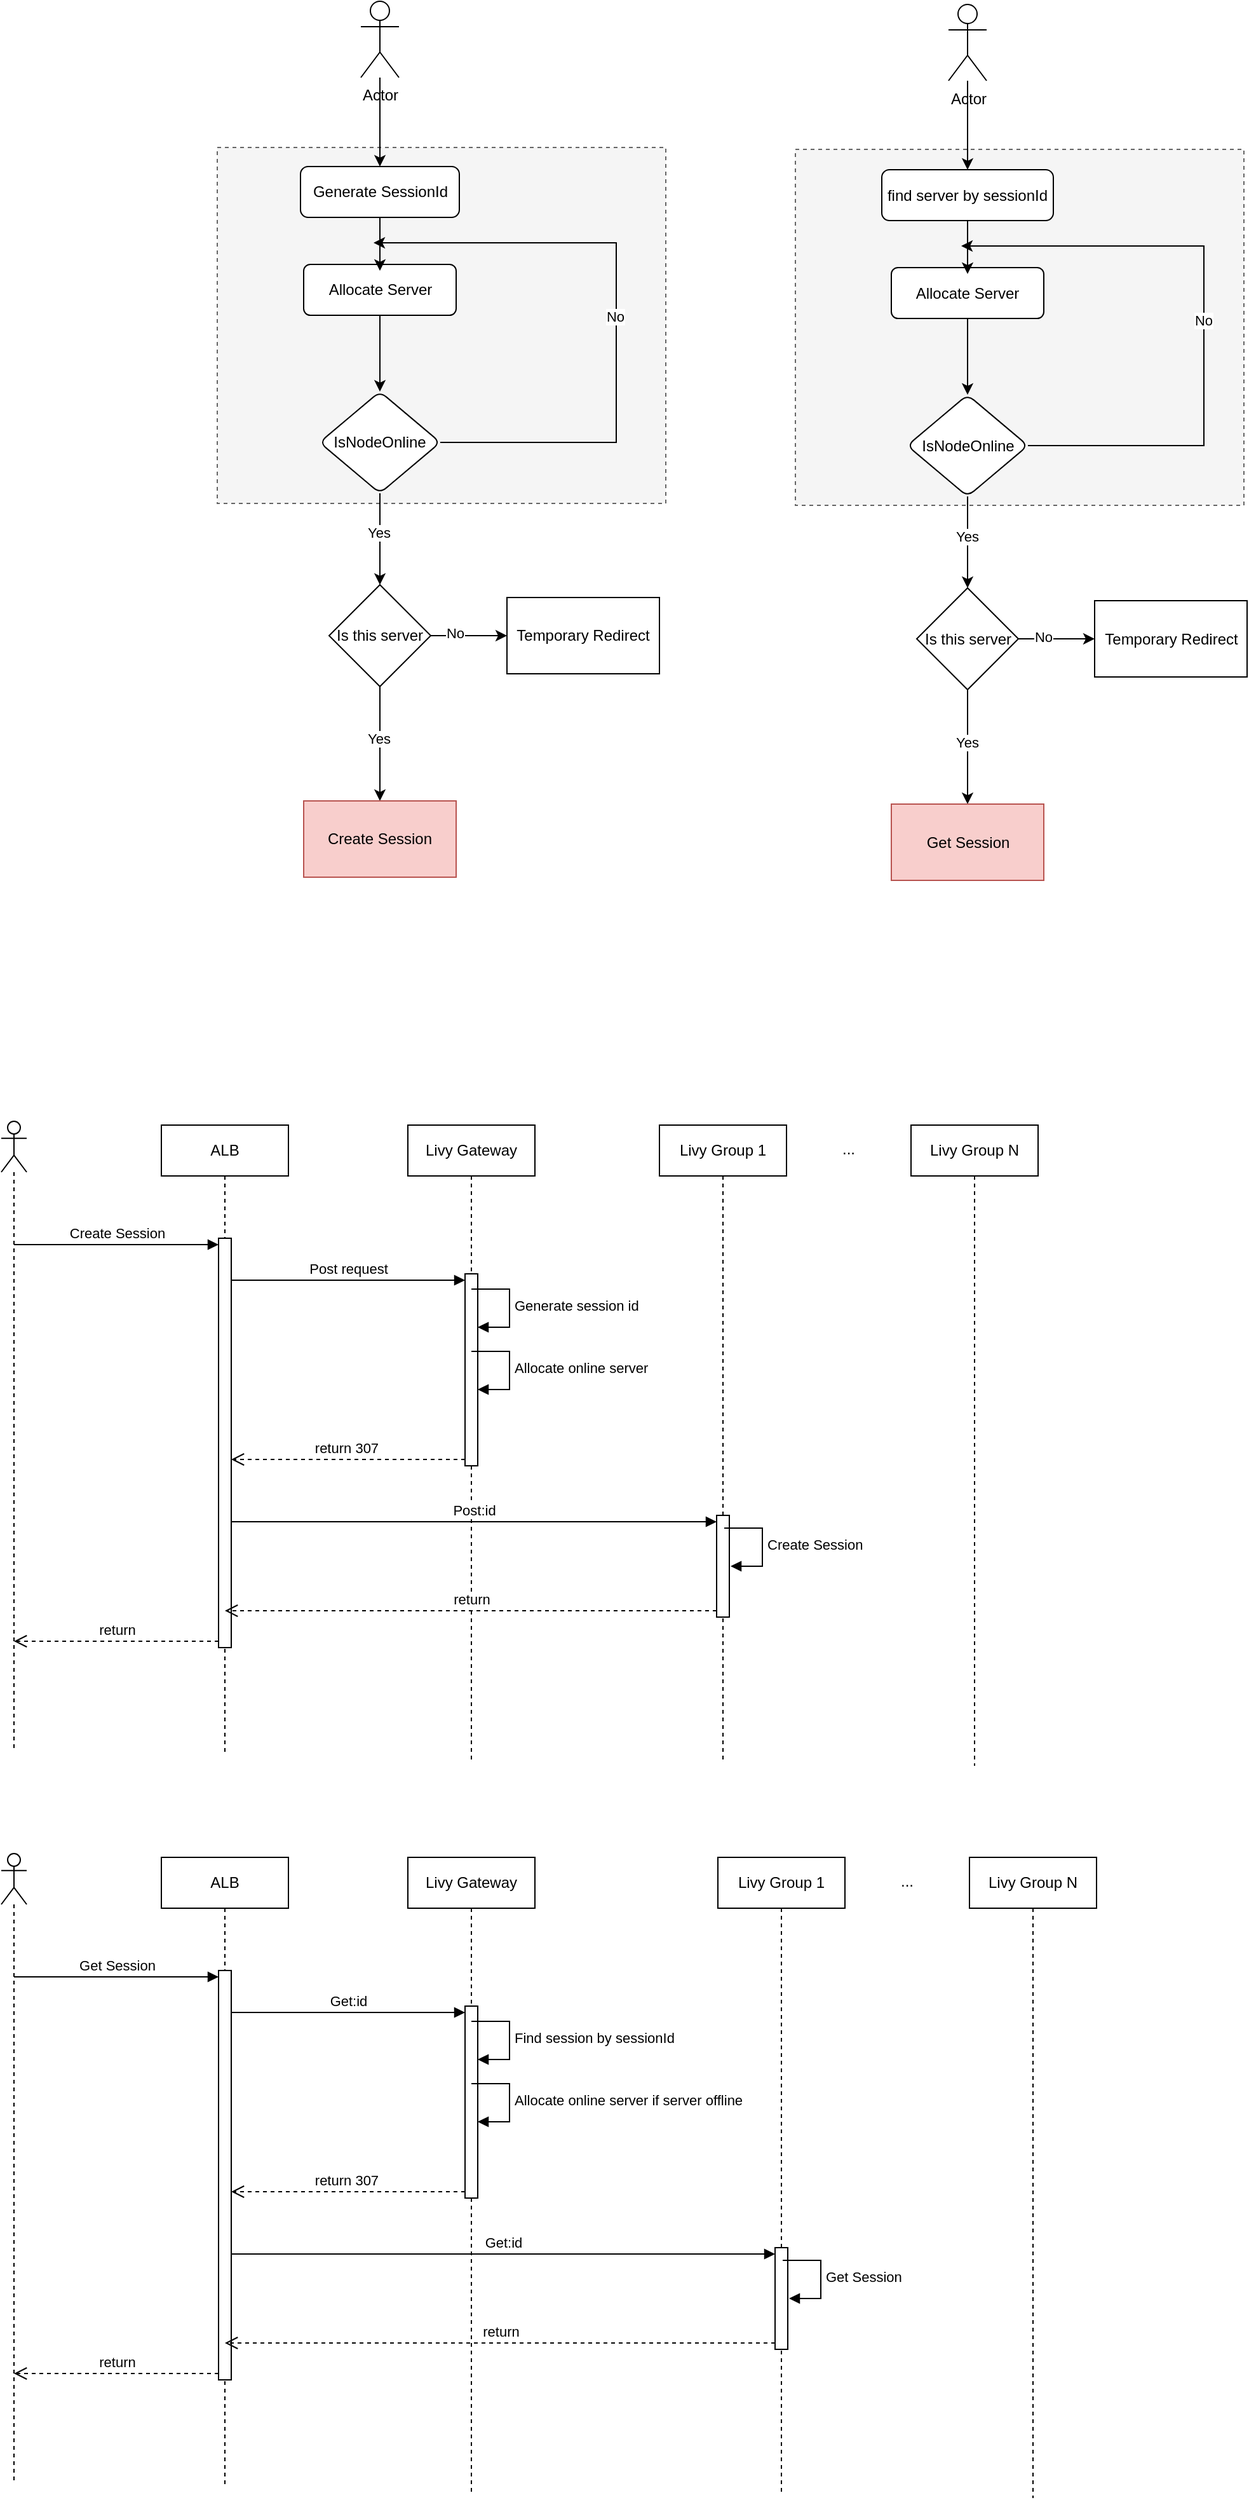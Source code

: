 <mxfile version="26.2.12">
  <diagram name="Page-1" id="TxlCP_52Zl4pygI22ciM">
    <mxGraphModel dx="1428" dy="822" grid="0" gridSize="10" guides="1" tooltips="1" connect="1" arrows="1" fold="1" page="0" pageScale="1" pageWidth="827" pageHeight="1169" math="0" shadow="0">
      <root>
        <mxCell id="0" />
        <mxCell id="1" parent="0" />
        <mxCell id="F9eBlbKyJguKDcQdJxCm-52" value="" style="rounded=0;whiteSpace=wrap;html=1;dashed=1;fillColor=#f5f5f5;fontColor=#333333;strokeColor=#666666;" vertex="1" parent="1">
          <mxGeometry x="692" y="196.5" width="353" height="280" as="geometry" />
        </mxCell>
        <mxCell id="F9eBlbKyJguKDcQdJxCm-51" value="" style="rounded=0;whiteSpace=wrap;html=1;dashed=1;fillColor=#f5f5f5;fontColor=#333333;strokeColor=#666666;" vertex="1" parent="1">
          <mxGeometry x="237" y="195" width="353" height="280" as="geometry" />
        </mxCell>
        <mxCell id="F9eBlbKyJguKDcQdJxCm-21" value="" style="edgeStyle=orthogonalEdgeStyle;rounded=0;orthogonalLoop=1;jettySize=auto;html=1;" edge="1" parent="1" source="F9eBlbKyJguKDcQdJxCm-1" target="F9eBlbKyJguKDcQdJxCm-20">
          <mxGeometry relative="1" as="geometry" />
        </mxCell>
        <mxCell id="F9eBlbKyJguKDcQdJxCm-1" value="Actor" style="shape=umlActor;verticalLabelPosition=bottom;verticalAlign=top;html=1;outlineConnect=0;" vertex="1" parent="1">
          <mxGeometry x="350" y="80" width="30" height="60" as="geometry" />
        </mxCell>
        <mxCell id="F9eBlbKyJguKDcQdJxCm-9" value="" style="edgeStyle=orthogonalEdgeStyle;rounded=0;orthogonalLoop=1;jettySize=auto;html=1;" edge="1" parent="1" source="F9eBlbKyJguKDcQdJxCm-5" target="F9eBlbKyJguKDcQdJxCm-8">
          <mxGeometry relative="1" as="geometry" />
        </mxCell>
        <mxCell id="F9eBlbKyJguKDcQdJxCm-5" value="" style="rounded=1;whiteSpace=wrap;html=1;verticalAlign=top;arcSize=13;" vertex="1" parent="1">
          <mxGeometry x="305" y="287" width="120" height="40" as="geometry" />
        </mxCell>
        <mxCell id="F9eBlbKyJguKDcQdJxCm-7" value="Allocate Server" style="text;html=1;align=center;verticalAlign=middle;whiteSpace=wrap;rounded=0;" vertex="1" parent="1">
          <mxGeometry x="322.5" y="292" width="85" height="30" as="geometry" />
        </mxCell>
        <mxCell id="F9eBlbKyJguKDcQdJxCm-11" value="" style="group" vertex="1" connectable="0" parent="1">
          <mxGeometry x="317.5" y="387" width="95" height="80" as="geometry" />
        </mxCell>
        <mxCell id="F9eBlbKyJguKDcQdJxCm-8" value="" style="rhombus;whiteSpace=wrap;html=1;verticalAlign=top;rounded=1;arcSize=13;" vertex="1" parent="F9eBlbKyJguKDcQdJxCm-11">
          <mxGeometry width="95" height="80" as="geometry" />
        </mxCell>
        <mxCell id="F9eBlbKyJguKDcQdJxCm-10" value="IsNodeOnline" style="text;html=1;align=center;verticalAlign=middle;whiteSpace=wrap;rounded=0;" vertex="1" parent="F9eBlbKyJguKDcQdJxCm-11">
          <mxGeometry x="17.5" y="25" width="60" height="30" as="geometry" />
        </mxCell>
        <mxCell id="F9eBlbKyJguKDcQdJxCm-13" value="" style="edgeStyle=orthogonalEdgeStyle;rounded=0;orthogonalLoop=1;jettySize=auto;html=1;entryX=0.5;entryY=0;entryDx=0;entryDy=0;" edge="1" parent="1" source="F9eBlbKyJguKDcQdJxCm-8" target="F9eBlbKyJguKDcQdJxCm-23">
          <mxGeometry relative="1" as="geometry">
            <mxPoint x="365" y="557" as="targetPoint" />
          </mxGeometry>
        </mxCell>
        <mxCell id="F9eBlbKyJguKDcQdJxCm-14" value="Yes" style="edgeLabel;html=1;align=center;verticalAlign=middle;resizable=0;points=[];" vertex="1" connectable="0" parent="F9eBlbKyJguKDcQdJxCm-13">
          <mxGeometry x="-0.133" y="-1" relative="1" as="geometry">
            <mxPoint as="offset" />
          </mxGeometry>
        </mxCell>
        <mxCell id="F9eBlbKyJguKDcQdJxCm-16" value="" style="edgeStyle=orthogonalEdgeStyle;rounded=0;orthogonalLoop=1;jettySize=auto;html=1;" edge="1" parent="1" source="F9eBlbKyJguKDcQdJxCm-8">
          <mxGeometry relative="1" as="geometry">
            <mxPoint x="360" y="270" as="targetPoint" />
            <Array as="points">
              <mxPoint x="551" y="427" />
            </Array>
          </mxGeometry>
        </mxCell>
        <mxCell id="F9eBlbKyJguKDcQdJxCm-18" value="No" style="edgeLabel;html=1;align=center;verticalAlign=middle;resizable=0;points=[];" vertex="1" connectable="0" parent="F9eBlbKyJguKDcQdJxCm-16">
          <mxGeometry x="-0.393" y="-2" relative="1" as="geometry">
            <mxPoint x="-3" y="-90" as="offset" />
          </mxGeometry>
        </mxCell>
        <mxCell id="F9eBlbKyJguKDcQdJxCm-22" value="" style="edgeStyle=orthogonalEdgeStyle;rounded=0;orthogonalLoop=1;jettySize=auto;html=1;" edge="1" parent="1" source="F9eBlbKyJguKDcQdJxCm-20" target="F9eBlbKyJguKDcQdJxCm-7">
          <mxGeometry relative="1" as="geometry" />
        </mxCell>
        <mxCell id="F9eBlbKyJguKDcQdJxCm-20" value="Generate SessionId" style="rounded=1;whiteSpace=wrap;html=1;" vertex="1" parent="1">
          <mxGeometry x="302.5" y="210" width="125" height="40" as="geometry" />
        </mxCell>
        <mxCell id="F9eBlbKyJguKDcQdJxCm-25" value="" style="edgeStyle=orthogonalEdgeStyle;rounded=0;orthogonalLoop=1;jettySize=auto;html=1;" edge="1" parent="1" source="F9eBlbKyJguKDcQdJxCm-23" target="F9eBlbKyJguKDcQdJxCm-24">
          <mxGeometry relative="1" as="geometry" />
        </mxCell>
        <mxCell id="F9eBlbKyJguKDcQdJxCm-29" value="No" style="edgeLabel;html=1;align=center;verticalAlign=middle;resizable=0;points=[];" vertex="1" connectable="0" parent="F9eBlbKyJguKDcQdJxCm-25">
          <mxGeometry x="-0.367" y="2" relative="1" as="geometry">
            <mxPoint as="offset" />
          </mxGeometry>
        </mxCell>
        <mxCell id="F9eBlbKyJguKDcQdJxCm-27" value="" style="edgeStyle=orthogonalEdgeStyle;rounded=0;orthogonalLoop=1;jettySize=auto;html=1;" edge="1" parent="1" source="F9eBlbKyJguKDcQdJxCm-23" target="F9eBlbKyJguKDcQdJxCm-26">
          <mxGeometry relative="1" as="geometry" />
        </mxCell>
        <mxCell id="F9eBlbKyJguKDcQdJxCm-28" value="Yes" style="edgeLabel;html=1;align=center;verticalAlign=middle;resizable=0;points=[];" vertex="1" connectable="0" parent="F9eBlbKyJguKDcQdJxCm-27">
          <mxGeometry x="-0.089" y="-1" relative="1" as="geometry">
            <mxPoint as="offset" />
          </mxGeometry>
        </mxCell>
        <mxCell id="F9eBlbKyJguKDcQdJxCm-23" value="Is this server" style="rhombus;whiteSpace=wrap;html=1;" vertex="1" parent="1">
          <mxGeometry x="325" y="539" width="80" height="80" as="geometry" />
        </mxCell>
        <mxCell id="F9eBlbKyJguKDcQdJxCm-24" value="Temporary Redirect" style="whiteSpace=wrap;html=1;" vertex="1" parent="1">
          <mxGeometry x="465" y="549" width="120" height="60" as="geometry" />
        </mxCell>
        <mxCell id="F9eBlbKyJguKDcQdJxCm-26" value="Create Session" style="whiteSpace=wrap;html=1;fillColor=#f8cecc;strokeColor=#b85450;" vertex="1" parent="1">
          <mxGeometry x="305" y="709" width="120" height="60" as="geometry" />
        </mxCell>
        <mxCell id="F9eBlbKyJguKDcQdJxCm-30" value="" style="edgeStyle=orthogonalEdgeStyle;rounded=0;orthogonalLoop=1;jettySize=auto;html=1;" edge="1" parent="1" source="F9eBlbKyJguKDcQdJxCm-31" target="F9eBlbKyJguKDcQdJxCm-43">
          <mxGeometry relative="1" as="geometry" />
        </mxCell>
        <mxCell id="F9eBlbKyJguKDcQdJxCm-31" value="Actor" style="shape=umlActor;verticalLabelPosition=bottom;verticalAlign=top;html=1;outlineConnect=0;" vertex="1" parent="1">
          <mxGeometry x="812.5" y="82.5" width="30" height="60" as="geometry" />
        </mxCell>
        <mxCell id="F9eBlbKyJguKDcQdJxCm-32" value="" style="edgeStyle=orthogonalEdgeStyle;rounded=0;orthogonalLoop=1;jettySize=auto;html=1;" edge="1" parent="1" source="F9eBlbKyJguKDcQdJxCm-33" target="F9eBlbKyJguKDcQdJxCm-36">
          <mxGeometry relative="1" as="geometry" />
        </mxCell>
        <mxCell id="F9eBlbKyJguKDcQdJxCm-33" value="" style="rounded=1;whiteSpace=wrap;html=1;verticalAlign=top;arcSize=13;" vertex="1" parent="1">
          <mxGeometry x="767.5" y="289.5" width="120" height="40" as="geometry" />
        </mxCell>
        <mxCell id="F9eBlbKyJguKDcQdJxCm-34" value="Allocate Server" style="text;html=1;align=center;verticalAlign=middle;whiteSpace=wrap;rounded=0;" vertex="1" parent="1">
          <mxGeometry x="785" y="294.5" width="85" height="30" as="geometry" />
        </mxCell>
        <mxCell id="F9eBlbKyJguKDcQdJxCm-35" value="" style="group" vertex="1" connectable="0" parent="1">
          <mxGeometry x="780" y="389.5" width="95" height="80" as="geometry" />
        </mxCell>
        <mxCell id="F9eBlbKyJguKDcQdJxCm-36" value="" style="rhombus;whiteSpace=wrap;html=1;verticalAlign=top;rounded=1;arcSize=13;" vertex="1" parent="F9eBlbKyJguKDcQdJxCm-35">
          <mxGeometry width="95" height="80" as="geometry" />
        </mxCell>
        <mxCell id="F9eBlbKyJguKDcQdJxCm-37" value="IsNodeOnline" style="text;html=1;align=center;verticalAlign=middle;whiteSpace=wrap;rounded=0;" vertex="1" parent="F9eBlbKyJguKDcQdJxCm-35">
          <mxGeometry x="17.5" y="25" width="60" height="30" as="geometry" />
        </mxCell>
        <mxCell id="F9eBlbKyJguKDcQdJxCm-38" value="" style="edgeStyle=orthogonalEdgeStyle;rounded=0;orthogonalLoop=1;jettySize=auto;html=1;entryX=0.5;entryY=0;entryDx=0;entryDy=0;" edge="1" parent="1" source="F9eBlbKyJguKDcQdJxCm-36" target="F9eBlbKyJguKDcQdJxCm-48">
          <mxGeometry relative="1" as="geometry">
            <mxPoint x="827.5" y="559.5" as="targetPoint" />
          </mxGeometry>
        </mxCell>
        <mxCell id="F9eBlbKyJguKDcQdJxCm-39" value="Yes" style="edgeLabel;html=1;align=center;verticalAlign=middle;resizable=0;points=[];" vertex="1" connectable="0" parent="F9eBlbKyJguKDcQdJxCm-38">
          <mxGeometry x="-0.133" y="-1" relative="1" as="geometry">
            <mxPoint as="offset" />
          </mxGeometry>
        </mxCell>
        <mxCell id="F9eBlbKyJguKDcQdJxCm-40" value="" style="edgeStyle=orthogonalEdgeStyle;rounded=0;orthogonalLoop=1;jettySize=auto;html=1;" edge="1" parent="1" source="F9eBlbKyJguKDcQdJxCm-36">
          <mxGeometry relative="1" as="geometry">
            <mxPoint x="822.5" y="272.5" as="targetPoint" />
            <Array as="points">
              <mxPoint x="1013.5" y="429.5" />
            </Array>
          </mxGeometry>
        </mxCell>
        <mxCell id="F9eBlbKyJguKDcQdJxCm-41" value="No" style="edgeLabel;html=1;align=center;verticalAlign=middle;resizable=0;points=[];" vertex="1" connectable="0" parent="F9eBlbKyJguKDcQdJxCm-40">
          <mxGeometry x="-0.393" y="-2" relative="1" as="geometry">
            <mxPoint x="-3" y="-90" as="offset" />
          </mxGeometry>
        </mxCell>
        <mxCell id="F9eBlbKyJguKDcQdJxCm-42" value="" style="edgeStyle=orthogonalEdgeStyle;rounded=0;orthogonalLoop=1;jettySize=auto;html=1;" edge="1" parent="1" source="F9eBlbKyJguKDcQdJxCm-43" target="F9eBlbKyJguKDcQdJxCm-34">
          <mxGeometry relative="1" as="geometry" />
        </mxCell>
        <mxCell id="F9eBlbKyJguKDcQdJxCm-43" value="find server by sessionId" style="rounded=1;whiteSpace=wrap;html=1;" vertex="1" parent="1">
          <mxGeometry x="760" y="212.5" width="135" height="40" as="geometry" />
        </mxCell>
        <mxCell id="F9eBlbKyJguKDcQdJxCm-44" value="" style="edgeStyle=orthogonalEdgeStyle;rounded=0;orthogonalLoop=1;jettySize=auto;html=1;" edge="1" parent="1" source="F9eBlbKyJguKDcQdJxCm-48" target="F9eBlbKyJguKDcQdJxCm-49">
          <mxGeometry relative="1" as="geometry" />
        </mxCell>
        <mxCell id="F9eBlbKyJguKDcQdJxCm-45" value="No" style="edgeLabel;html=1;align=center;verticalAlign=middle;resizable=0;points=[];" vertex="1" connectable="0" parent="F9eBlbKyJguKDcQdJxCm-44">
          <mxGeometry x="-0.367" y="2" relative="1" as="geometry">
            <mxPoint as="offset" />
          </mxGeometry>
        </mxCell>
        <mxCell id="F9eBlbKyJguKDcQdJxCm-46" value="" style="edgeStyle=orthogonalEdgeStyle;rounded=0;orthogonalLoop=1;jettySize=auto;html=1;" edge="1" parent="1" source="F9eBlbKyJguKDcQdJxCm-48" target="F9eBlbKyJguKDcQdJxCm-50">
          <mxGeometry relative="1" as="geometry" />
        </mxCell>
        <mxCell id="F9eBlbKyJguKDcQdJxCm-47" value="Yes" style="edgeLabel;html=1;align=center;verticalAlign=middle;resizable=0;points=[];" vertex="1" connectable="0" parent="F9eBlbKyJguKDcQdJxCm-46">
          <mxGeometry x="-0.089" y="-1" relative="1" as="geometry">
            <mxPoint as="offset" />
          </mxGeometry>
        </mxCell>
        <mxCell id="F9eBlbKyJguKDcQdJxCm-48" value="Is this server" style="rhombus;whiteSpace=wrap;html=1;" vertex="1" parent="1">
          <mxGeometry x="787.5" y="541.5" width="80" height="80" as="geometry" />
        </mxCell>
        <mxCell id="F9eBlbKyJguKDcQdJxCm-49" value="Temporary Redirect" style="whiteSpace=wrap;html=1;" vertex="1" parent="1">
          <mxGeometry x="927.5" y="551.5" width="120" height="60" as="geometry" />
        </mxCell>
        <mxCell id="F9eBlbKyJguKDcQdJxCm-50" value="Get Session" style="whiteSpace=wrap;html=1;fillColor=#f8cecc;strokeColor=#b85450;" vertex="1" parent="1">
          <mxGeometry x="767.5" y="711.5" width="120" height="60" as="geometry" />
        </mxCell>
        <mxCell id="F9eBlbKyJguKDcQdJxCm-53" value="" style="shape=umlLifeline;perimeter=lifelinePerimeter;whiteSpace=wrap;html=1;container=1;dropTarget=0;collapsible=0;recursiveResize=0;outlineConnect=0;portConstraint=eastwest;newEdgeStyle={&quot;curved&quot;:0,&quot;rounded&quot;:0};participant=umlActor;" vertex="1" parent="1">
          <mxGeometry x="67" y="961" width="20" height="493" as="geometry" />
        </mxCell>
        <mxCell id="F9eBlbKyJguKDcQdJxCm-54" value="Livy Gateway" style="shape=umlLifeline;perimeter=lifelinePerimeter;whiteSpace=wrap;html=1;container=1;dropTarget=0;collapsible=0;recursiveResize=0;outlineConnect=0;portConstraint=eastwest;newEdgeStyle={&quot;curved&quot;:0,&quot;rounded&quot;:0};" vertex="1" parent="1">
          <mxGeometry x="387" y="964" width="100" height="500" as="geometry" />
        </mxCell>
        <mxCell id="F9eBlbKyJguKDcQdJxCm-68" value="" style="html=1;outlineConnect=0;targetShapes=umlLifeline;portConstraint=eastwest;newEdgeStyle={&quot;curved&quot;:0,&quot;rounded&quot;:0};points=[[0,0,0,0,5],[0,1,0,0,-5],[1,0,0,0,5],[1,1,0,0,-5]];perimeter=orthogonalPerimeter;" vertex="1" parent="F9eBlbKyJguKDcQdJxCm-54">
          <mxGeometry x="45" y="117" width="10" height="151" as="geometry" />
        </mxCell>
        <mxCell id="F9eBlbKyJguKDcQdJxCm-72" value="Generate session id" style="html=1;align=left;spacingLeft=2;endArrow=block;rounded=0;edgeStyle=orthogonalEdgeStyle;curved=0;rounded=0;" edge="1" parent="F9eBlbKyJguKDcQdJxCm-54">
          <mxGeometry relative="1" as="geometry">
            <mxPoint x="50" y="129" as="sourcePoint" />
            <Array as="points">
              <mxPoint x="80" y="159" />
            </Array>
            <mxPoint x="55" y="159" as="targetPoint" />
          </mxGeometry>
        </mxCell>
        <mxCell id="F9eBlbKyJguKDcQdJxCm-74" value="Allocate online server" style="html=1;align=left;spacingLeft=2;endArrow=block;rounded=0;edgeStyle=orthogonalEdgeStyle;curved=0;rounded=0;" edge="1" parent="F9eBlbKyJguKDcQdJxCm-54">
          <mxGeometry relative="1" as="geometry">
            <mxPoint x="50" y="178" as="sourcePoint" />
            <Array as="points">
              <mxPoint x="80" y="208" />
            </Array>
            <mxPoint x="55" y="208" as="targetPoint" />
          </mxGeometry>
        </mxCell>
        <mxCell id="F9eBlbKyJguKDcQdJxCm-55" value="Livy Group 1" style="shape=umlLifeline;perimeter=lifelinePerimeter;whiteSpace=wrap;html=1;container=1;dropTarget=0;collapsible=0;recursiveResize=0;outlineConnect=0;portConstraint=eastwest;newEdgeStyle={&quot;curved&quot;:0,&quot;rounded&quot;:0};" vertex="1" parent="1">
          <mxGeometry x="585" y="964" width="100" height="500" as="geometry" />
        </mxCell>
        <mxCell id="F9eBlbKyJguKDcQdJxCm-75" value="" style="html=1;points=[[0,0,0,0,5],[0,1,0,0,-5],[1,0,0,0,5],[1,1,0,0,-5]];perimeter=orthogonalPerimeter;outlineConnect=0;targetShapes=umlLifeline;portConstraint=eastwest;newEdgeStyle={&quot;curved&quot;:0,&quot;rounded&quot;:0};" vertex="1" parent="F9eBlbKyJguKDcQdJxCm-55">
          <mxGeometry x="45" y="307" width="10" height="80" as="geometry" />
        </mxCell>
        <mxCell id="F9eBlbKyJguKDcQdJxCm-80" value="Create Session" style="html=1;align=left;spacingLeft=2;endArrow=block;rounded=0;edgeStyle=orthogonalEdgeStyle;curved=0;rounded=0;" edge="1" parent="F9eBlbKyJguKDcQdJxCm-55">
          <mxGeometry relative="1" as="geometry">
            <mxPoint x="51" y="317" as="sourcePoint" />
            <Array as="points">
              <mxPoint x="81" y="347" />
            </Array>
            <mxPoint x="56" y="347" as="targetPoint" />
          </mxGeometry>
        </mxCell>
        <mxCell id="F9eBlbKyJguKDcQdJxCm-56" value="Livy Group N" style="shape=umlLifeline;perimeter=lifelinePerimeter;whiteSpace=wrap;html=1;container=1;dropTarget=0;collapsible=0;recursiveResize=0;outlineConnect=0;portConstraint=eastwest;newEdgeStyle={&quot;curved&quot;:0,&quot;rounded&quot;:0};" vertex="1" parent="1">
          <mxGeometry x="783" y="964" width="100" height="504" as="geometry" />
        </mxCell>
        <mxCell id="F9eBlbKyJguKDcQdJxCm-58" value="Create Session" style="html=1;verticalAlign=bottom;endArrow=block;curved=0;rounded=0;entryX=0;entryY=0;entryDx=0;entryDy=5;" edge="1" target="F9eBlbKyJguKDcQdJxCm-57" parent="1" source="F9eBlbKyJguKDcQdJxCm-53">
          <mxGeometry relative="1" as="geometry">
            <mxPoint x="220" y="1056" as="sourcePoint" />
          </mxGeometry>
        </mxCell>
        <mxCell id="F9eBlbKyJguKDcQdJxCm-59" value="return" style="html=1;verticalAlign=bottom;endArrow=open;dashed=1;endSize=8;curved=0;rounded=0;exitX=0;exitY=1;exitDx=0;exitDy=-5;" edge="1" source="F9eBlbKyJguKDcQdJxCm-57" parent="1" target="F9eBlbKyJguKDcQdJxCm-53">
          <mxGeometry relative="1" as="geometry">
            <mxPoint x="220" y="1126" as="targetPoint" />
          </mxGeometry>
        </mxCell>
        <mxCell id="F9eBlbKyJguKDcQdJxCm-67" value="ALB" style="shape=umlLifeline;perimeter=lifelinePerimeter;whiteSpace=wrap;html=1;container=1;dropTarget=0;collapsible=0;recursiveResize=0;outlineConnect=0;portConstraint=eastwest;newEdgeStyle={&quot;curved&quot;:0,&quot;rounded&quot;:0};" vertex="1" parent="1">
          <mxGeometry x="193" y="964" width="100" height="494" as="geometry" />
        </mxCell>
        <mxCell id="F9eBlbKyJguKDcQdJxCm-57" value="" style="html=1;points=[[0,0,0,0,5],[0,1,0,0,-5],[1,0,0,0,5],[1,1,0,0,-5]];perimeter=orthogonalPerimeter;outlineConnect=0;targetShapes=umlLifeline;portConstraint=eastwest;newEdgeStyle={&quot;curved&quot;:0,&quot;rounded&quot;:0};" vertex="1" parent="F9eBlbKyJguKDcQdJxCm-67">
          <mxGeometry x="45" y="89" width="10" height="322" as="geometry" />
        </mxCell>
        <mxCell id="F9eBlbKyJguKDcQdJxCm-69" value="Post request" style="html=1;verticalAlign=bottom;endArrow=block;curved=0;rounded=0;entryX=0;entryY=0;entryDx=0;entryDy=5;" edge="1" target="F9eBlbKyJguKDcQdJxCm-68" parent="1" source="F9eBlbKyJguKDcQdJxCm-57">
          <mxGeometry relative="1" as="geometry">
            <mxPoint x="362" y="1086" as="sourcePoint" />
          </mxGeometry>
        </mxCell>
        <mxCell id="F9eBlbKyJguKDcQdJxCm-70" value="return 307&amp;nbsp;" style="html=1;verticalAlign=bottom;endArrow=open;dashed=1;endSize=8;curved=0;rounded=0;exitX=0;exitY=1;exitDx=0;exitDy=-5;" edge="1" source="F9eBlbKyJguKDcQdJxCm-68" parent="1" target="F9eBlbKyJguKDcQdJxCm-57">
          <mxGeometry relative="1" as="geometry">
            <mxPoint x="362" y="1156" as="targetPoint" />
          </mxGeometry>
        </mxCell>
        <mxCell id="F9eBlbKyJguKDcQdJxCm-76" value="Post:id" style="html=1;verticalAlign=bottom;endArrow=block;curved=0;rounded=0;entryX=0;entryY=0;entryDx=0;entryDy=5;" edge="1" target="F9eBlbKyJguKDcQdJxCm-75" parent="1" source="F9eBlbKyJguKDcQdJxCm-57">
          <mxGeometry relative="1" as="geometry">
            <mxPoint x="560" y="1276" as="sourcePoint" />
          </mxGeometry>
        </mxCell>
        <mxCell id="F9eBlbKyJguKDcQdJxCm-77" value="return" style="html=1;verticalAlign=bottom;endArrow=open;dashed=1;endSize=8;curved=0;rounded=0;exitX=0;exitY=1;exitDx=0;exitDy=-5;" edge="1" source="F9eBlbKyJguKDcQdJxCm-75" parent="1" target="F9eBlbKyJguKDcQdJxCm-67">
          <mxGeometry relative="1" as="geometry">
            <mxPoint x="560" y="1346" as="targetPoint" />
          </mxGeometry>
        </mxCell>
        <mxCell id="F9eBlbKyJguKDcQdJxCm-78" value="..." style="text;html=1;align=center;verticalAlign=middle;whiteSpace=wrap;rounded=0;" vertex="1" parent="1">
          <mxGeometry x="704" y="968" width="60" height="30" as="geometry" />
        </mxCell>
        <mxCell id="F9eBlbKyJguKDcQdJxCm-81" value="" style="shape=umlLifeline;perimeter=lifelinePerimeter;whiteSpace=wrap;html=1;container=1;dropTarget=0;collapsible=0;recursiveResize=0;outlineConnect=0;portConstraint=eastwest;newEdgeStyle={&quot;curved&quot;:0,&quot;rounded&quot;:0};participant=umlActor;" vertex="1" parent="1">
          <mxGeometry x="67" y="1537" width="20" height="493" as="geometry" />
        </mxCell>
        <mxCell id="F9eBlbKyJguKDcQdJxCm-82" value="Livy Gateway" style="shape=umlLifeline;perimeter=lifelinePerimeter;whiteSpace=wrap;html=1;container=1;dropTarget=0;collapsible=0;recursiveResize=0;outlineConnect=0;portConstraint=eastwest;newEdgeStyle={&quot;curved&quot;:0,&quot;rounded&quot;:0};" vertex="1" parent="1">
          <mxGeometry x="387" y="1540" width="100" height="500" as="geometry" />
        </mxCell>
        <mxCell id="F9eBlbKyJguKDcQdJxCm-83" value="" style="html=1;outlineConnect=0;targetShapes=umlLifeline;portConstraint=eastwest;newEdgeStyle={&quot;curved&quot;:0,&quot;rounded&quot;:0};points=[[0,0,0,0,5],[0,1,0,0,-5],[1,0,0,0,5],[1,1,0,0,-5]];perimeter=orthogonalPerimeter;" vertex="1" parent="F9eBlbKyJguKDcQdJxCm-82">
          <mxGeometry x="45" y="117" width="10" height="151" as="geometry" />
        </mxCell>
        <mxCell id="F9eBlbKyJguKDcQdJxCm-84" value="Find session by sessionId" style="html=1;align=left;spacingLeft=2;endArrow=block;rounded=0;edgeStyle=orthogonalEdgeStyle;curved=0;rounded=0;" edge="1" parent="F9eBlbKyJguKDcQdJxCm-82">
          <mxGeometry relative="1" as="geometry">
            <mxPoint x="50" y="129" as="sourcePoint" />
            <Array as="points">
              <mxPoint x="80" y="159" />
            </Array>
            <mxPoint x="55" y="159" as="targetPoint" />
          </mxGeometry>
        </mxCell>
        <mxCell id="F9eBlbKyJguKDcQdJxCm-85" value="Allocate online server if server offline" style="html=1;align=left;spacingLeft=2;endArrow=block;rounded=0;edgeStyle=orthogonalEdgeStyle;curved=0;rounded=0;" edge="1" parent="F9eBlbKyJguKDcQdJxCm-82">
          <mxGeometry relative="1" as="geometry">
            <mxPoint x="50" y="178" as="sourcePoint" />
            <Array as="points">
              <mxPoint x="80" y="208" />
            </Array>
            <mxPoint x="55" y="208" as="targetPoint" />
          </mxGeometry>
        </mxCell>
        <mxCell id="F9eBlbKyJguKDcQdJxCm-86" value="Livy Group 1" style="shape=umlLifeline;perimeter=lifelinePerimeter;whiteSpace=wrap;html=1;container=1;dropTarget=0;collapsible=0;recursiveResize=0;outlineConnect=0;portConstraint=eastwest;newEdgeStyle={&quot;curved&quot;:0,&quot;rounded&quot;:0};" vertex="1" parent="1">
          <mxGeometry x="631" y="1540" width="100" height="500" as="geometry" />
        </mxCell>
        <mxCell id="F9eBlbKyJguKDcQdJxCm-87" value="" style="html=1;points=[[0,0,0,0,5],[0,1,0,0,-5],[1,0,0,0,5],[1,1,0,0,-5]];perimeter=orthogonalPerimeter;outlineConnect=0;targetShapes=umlLifeline;portConstraint=eastwest;newEdgeStyle={&quot;curved&quot;:0,&quot;rounded&quot;:0};" vertex="1" parent="F9eBlbKyJguKDcQdJxCm-86">
          <mxGeometry x="45" y="307" width="10" height="80" as="geometry" />
        </mxCell>
        <mxCell id="F9eBlbKyJguKDcQdJxCm-88" value="Get Session" style="html=1;align=left;spacingLeft=2;endArrow=block;rounded=0;edgeStyle=orthogonalEdgeStyle;curved=0;rounded=0;" edge="1" parent="F9eBlbKyJguKDcQdJxCm-86">
          <mxGeometry relative="1" as="geometry">
            <mxPoint x="51" y="317" as="sourcePoint" />
            <Array as="points">
              <mxPoint x="81" y="347" />
            </Array>
            <mxPoint x="56" y="347" as="targetPoint" />
          </mxGeometry>
        </mxCell>
        <mxCell id="F9eBlbKyJguKDcQdJxCm-89" value="Livy Group N" style="shape=umlLifeline;perimeter=lifelinePerimeter;whiteSpace=wrap;html=1;container=1;dropTarget=0;collapsible=0;recursiveResize=0;outlineConnect=0;portConstraint=eastwest;newEdgeStyle={&quot;curved&quot;:0,&quot;rounded&quot;:0};" vertex="1" parent="1">
          <mxGeometry x="829" y="1540" width="100" height="504" as="geometry" />
        </mxCell>
        <mxCell id="F9eBlbKyJguKDcQdJxCm-90" value="Get Session" style="html=1;verticalAlign=bottom;endArrow=block;curved=0;rounded=0;entryX=0;entryY=0;entryDx=0;entryDy=5;" edge="1" parent="1" source="F9eBlbKyJguKDcQdJxCm-81" target="F9eBlbKyJguKDcQdJxCm-93">
          <mxGeometry relative="1" as="geometry">
            <mxPoint x="220" y="1632" as="sourcePoint" />
          </mxGeometry>
        </mxCell>
        <mxCell id="F9eBlbKyJguKDcQdJxCm-91" value="return" style="html=1;verticalAlign=bottom;endArrow=open;dashed=1;endSize=8;curved=0;rounded=0;exitX=0;exitY=1;exitDx=0;exitDy=-5;" edge="1" parent="1" source="F9eBlbKyJguKDcQdJxCm-93" target="F9eBlbKyJguKDcQdJxCm-81">
          <mxGeometry relative="1" as="geometry">
            <mxPoint x="220" y="1702" as="targetPoint" />
          </mxGeometry>
        </mxCell>
        <mxCell id="F9eBlbKyJguKDcQdJxCm-92" value="ALB" style="shape=umlLifeline;perimeter=lifelinePerimeter;whiteSpace=wrap;html=1;container=1;dropTarget=0;collapsible=0;recursiveResize=0;outlineConnect=0;portConstraint=eastwest;newEdgeStyle={&quot;curved&quot;:0,&quot;rounded&quot;:0};" vertex="1" parent="1">
          <mxGeometry x="193" y="1540" width="100" height="494" as="geometry" />
        </mxCell>
        <mxCell id="F9eBlbKyJguKDcQdJxCm-93" value="" style="html=1;points=[[0,0,0,0,5],[0,1,0,0,-5],[1,0,0,0,5],[1,1,0,0,-5]];perimeter=orthogonalPerimeter;outlineConnect=0;targetShapes=umlLifeline;portConstraint=eastwest;newEdgeStyle={&quot;curved&quot;:0,&quot;rounded&quot;:0};" vertex="1" parent="F9eBlbKyJguKDcQdJxCm-92">
          <mxGeometry x="45" y="89" width="10" height="322" as="geometry" />
        </mxCell>
        <mxCell id="F9eBlbKyJguKDcQdJxCm-94" value="Get:id" style="html=1;verticalAlign=bottom;endArrow=block;curved=0;rounded=0;entryX=0;entryY=0;entryDx=0;entryDy=5;" edge="1" parent="1" source="F9eBlbKyJguKDcQdJxCm-93" target="F9eBlbKyJguKDcQdJxCm-83">
          <mxGeometry relative="1" as="geometry">
            <mxPoint x="362" y="1662" as="sourcePoint" />
          </mxGeometry>
        </mxCell>
        <mxCell id="F9eBlbKyJguKDcQdJxCm-95" value="return 307&amp;nbsp;" style="html=1;verticalAlign=bottom;endArrow=open;dashed=1;endSize=8;curved=0;rounded=0;exitX=0;exitY=1;exitDx=0;exitDy=-5;" edge="1" parent="1" source="F9eBlbKyJguKDcQdJxCm-83" target="F9eBlbKyJguKDcQdJxCm-93">
          <mxGeometry relative="1" as="geometry">
            <mxPoint x="362" y="1732" as="targetPoint" />
          </mxGeometry>
        </mxCell>
        <mxCell id="F9eBlbKyJguKDcQdJxCm-96" value="Get:id" style="html=1;verticalAlign=bottom;endArrow=block;curved=0;rounded=0;entryX=0;entryY=0;entryDx=0;entryDy=5;" edge="1" parent="1" source="F9eBlbKyJguKDcQdJxCm-93" target="F9eBlbKyJguKDcQdJxCm-87">
          <mxGeometry relative="1" as="geometry">
            <mxPoint x="560" y="1852" as="sourcePoint" />
          </mxGeometry>
        </mxCell>
        <mxCell id="F9eBlbKyJguKDcQdJxCm-97" value="return" style="html=1;verticalAlign=bottom;endArrow=open;dashed=1;endSize=8;curved=0;rounded=0;exitX=0;exitY=1;exitDx=0;exitDy=-5;" edge="1" parent="1" source="F9eBlbKyJguKDcQdJxCm-87" target="F9eBlbKyJguKDcQdJxCm-92">
          <mxGeometry relative="1" as="geometry">
            <mxPoint x="560" y="1922" as="targetPoint" />
          </mxGeometry>
        </mxCell>
        <mxCell id="F9eBlbKyJguKDcQdJxCm-98" value="..." style="text;html=1;align=center;verticalAlign=middle;whiteSpace=wrap;rounded=0;" vertex="1" parent="1">
          <mxGeometry x="750" y="1544" width="60" height="30" as="geometry" />
        </mxCell>
      </root>
    </mxGraphModel>
  </diagram>
</mxfile>
